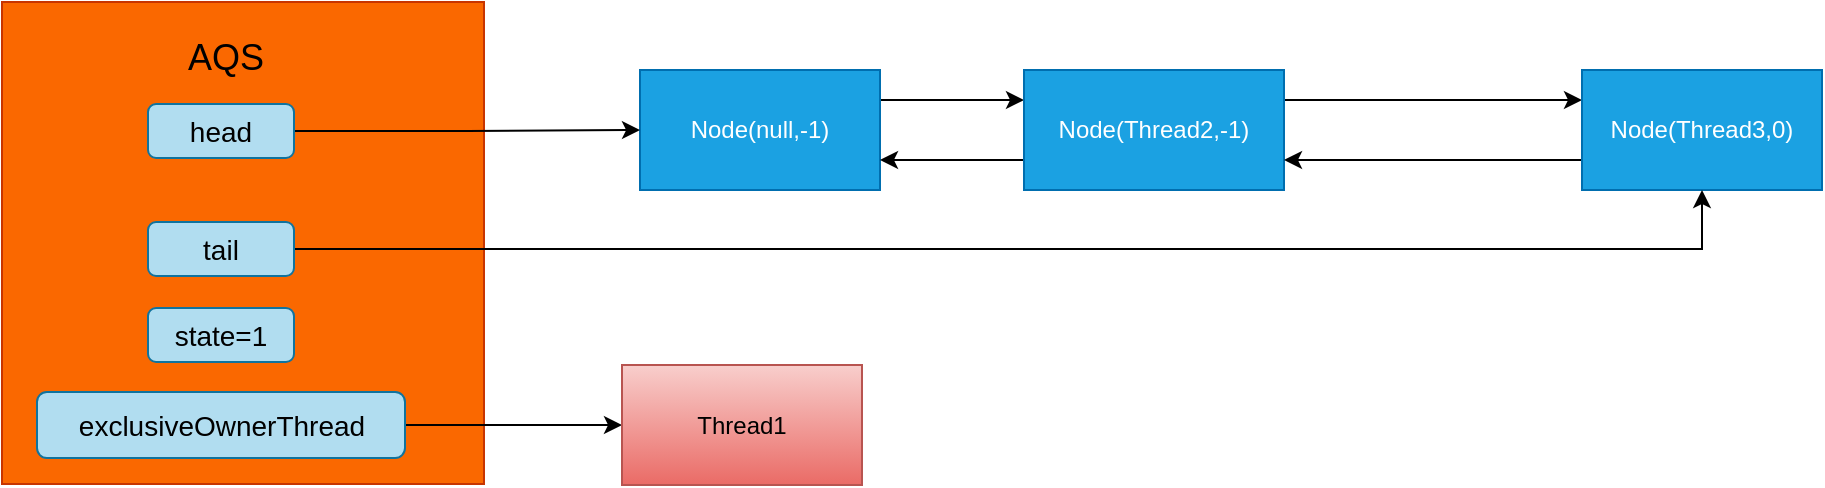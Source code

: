 <mxfile version="13.10.0" type="embed">
    <diagram id="5-TLktoBXBLWU40HhlZt" name="第 1 页">
        <mxGraphModel dx="1102" dy="1600" grid="0" gridSize="10" guides="1" tooltips="1" connect="1" arrows="1" fold="1" page="0" pageScale="1" pageWidth="2339" pageHeight="3300" background="#ffffff" math="0" shadow="0">
            <root>
                <mxCell id="0"/>
                <mxCell id="1" parent="0"/>
                <mxCell id="2" value="" style="whiteSpace=wrap;html=1;aspect=fixed;fillColor=#fa6800;strokeColor=#C73500;fontColor=#ffffff;" vertex="1" parent="1">
                    <mxGeometry x="77" y="-549" width="241" height="241" as="geometry"/>
                </mxCell>
                <mxCell id="9" style="edgeStyle=orthogonalEdgeStyle;rounded=0;orthogonalLoop=1;jettySize=auto;html=1;exitX=1;exitY=0.25;exitDx=0;exitDy=0;entryX=0;entryY=0.25;entryDx=0;entryDy=0;strokeColor=#000000;" edge="1" parent="1" source="5" target="7">
                    <mxGeometry relative="1" as="geometry"/>
                </mxCell>
                <mxCell id="5" value="Node(null,-1)" style="rounded=1;whiteSpace=wrap;html=1;fillColor=#1ba1e2;strokeColor=#006EAF;fontColor=#ffffff;arcSize=0;" vertex="1" parent="1">
                    <mxGeometry x="396" y="-515" width="120" height="60" as="geometry"/>
                </mxCell>
                <mxCell id="10" style="edgeStyle=orthogonalEdgeStyle;rounded=0;orthogonalLoop=1;jettySize=auto;html=1;exitX=0;exitY=0.75;exitDx=0;exitDy=0;entryX=1;entryY=0.75;entryDx=0;entryDy=0;strokeColor=#000000;" edge="1" parent="1" source="7" target="5">
                    <mxGeometry relative="1" as="geometry"/>
                </mxCell>
                <mxCell id="11" style="edgeStyle=orthogonalEdgeStyle;rounded=0;orthogonalLoop=1;jettySize=auto;html=1;exitX=1;exitY=0.25;exitDx=0;exitDy=0;entryX=0;entryY=0.25;entryDx=0;entryDy=0;strokeColor=#000000;" edge="1" parent="1" source="7" target="8">
                    <mxGeometry relative="1" as="geometry"/>
                </mxCell>
                <mxCell id="7" value="Node(Thread2,-1)" style="rounded=1;whiteSpace=wrap;html=1;fillColor=#1ba1e2;strokeColor=#006EAF;fontColor=#ffffff;arcSize=0;" vertex="1" parent="1">
                    <mxGeometry x="588" y="-515" width="130" height="60" as="geometry"/>
                </mxCell>
                <mxCell id="12" style="edgeStyle=orthogonalEdgeStyle;rounded=0;orthogonalLoop=1;jettySize=auto;html=1;exitX=0;exitY=0.75;exitDx=0;exitDy=0;entryX=1;entryY=0.75;entryDx=0;entryDy=0;strokeColor=#000000;" edge="1" parent="1" source="8" target="7">
                    <mxGeometry relative="1" as="geometry"/>
                </mxCell>
                <mxCell id="8" value="Node(Thread3,0)" style="rounded=1;whiteSpace=wrap;html=1;fillColor=#1ba1e2;strokeColor=#006EAF;fontColor=#ffffff;arcSize=0;" vertex="1" parent="1">
                    <mxGeometry x="867" y="-515" width="120" height="60" as="geometry"/>
                </mxCell>
                <mxCell id="13" value="&lt;font color=&quot;#000000&quot; style=&quot;font-size: 18px&quot;&gt;AQS&lt;/font&gt;" style="text;html=1;align=center;verticalAlign=middle;whiteSpace=wrap;rounded=0;" vertex="1" parent="1">
                    <mxGeometry x="169" y="-531" width="40" height="20" as="geometry"/>
                </mxCell>
                <mxCell id="18" style="edgeStyle=orthogonalEdgeStyle;rounded=0;orthogonalLoop=1;jettySize=auto;html=1;entryX=0;entryY=0.5;entryDx=0;entryDy=0;strokeColor=#000000;" edge="1" parent="1" source="14" target="5">
                    <mxGeometry relative="1" as="geometry"/>
                </mxCell>
                <mxCell id="14" value="&lt;font color=&quot;#000000&quot; style=&quot;font-size: 14px&quot;&gt;head&lt;/font&gt;" style="rounded=1;whiteSpace=wrap;html=1;fillColor=#b1ddf0;strokeColor=#10739e;" vertex="1" parent="1">
                    <mxGeometry x="150" y="-498" width="73" height="27" as="geometry"/>
                </mxCell>
                <mxCell id="19" style="edgeStyle=orthogonalEdgeStyle;rounded=0;orthogonalLoop=1;jettySize=auto;html=1;strokeColor=#000000;" edge="1" parent="1" source="15" target="8">
                    <mxGeometry relative="1" as="geometry"/>
                </mxCell>
                <mxCell id="15" value="&lt;font color=&quot;#000000&quot; style=&quot;font-size: 14px&quot;&gt;tail&lt;/font&gt;" style="rounded=1;whiteSpace=wrap;html=1;fillColor=#b1ddf0;strokeColor=#10739e;" vertex="1" parent="1">
                    <mxGeometry x="150" y="-439" width="73" height="27" as="geometry"/>
                </mxCell>
                <mxCell id="16" value="&lt;font color=&quot;#000000&quot; style=&quot;font-size: 14px&quot;&gt;state=1&lt;/font&gt;" style="rounded=1;whiteSpace=wrap;html=1;fillColor=#b1ddf0;strokeColor=#10739e;" vertex="1" parent="1">
                    <mxGeometry x="150" y="-396" width="73" height="27" as="geometry"/>
                </mxCell>
                <mxCell id="21" style="edgeStyle=orthogonalEdgeStyle;rounded=0;orthogonalLoop=1;jettySize=auto;html=1;exitX=1;exitY=0.5;exitDx=0;exitDy=0;entryX=0;entryY=0.5;entryDx=0;entryDy=0;strokeColor=#000000;" edge="1" parent="1" source="17" target="20">
                    <mxGeometry relative="1" as="geometry"/>
                </mxCell>
                <mxCell id="17" value="&lt;font color=&quot;#000000&quot;&gt;&lt;span style=&quot;font-size: 14px&quot;&gt;exclusiveOwnerThread&lt;/span&gt;&lt;/font&gt;" style="rounded=1;whiteSpace=wrap;html=1;fillColor=#b1ddf0;strokeColor=#10739e;" vertex="1" parent="1">
                    <mxGeometry x="94.5" y="-354" width="184" height="33" as="geometry"/>
                </mxCell>
                <mxCell id="20" value="Thread1" style="rounded=1;whiteSpace=wrap;html=1;fillColor=#f8cecc;strokeColor=#b85450;arcSize=0;gradientColor=#ea6b66;" vertex="1" parent="1">
                    <mxGeometry x="387" y="-367.5" width="120" height="60" as="geometry"/>
                </mxCell>
            </root>
        </mxGraphModel>
    </diagram>
</mxfile>
